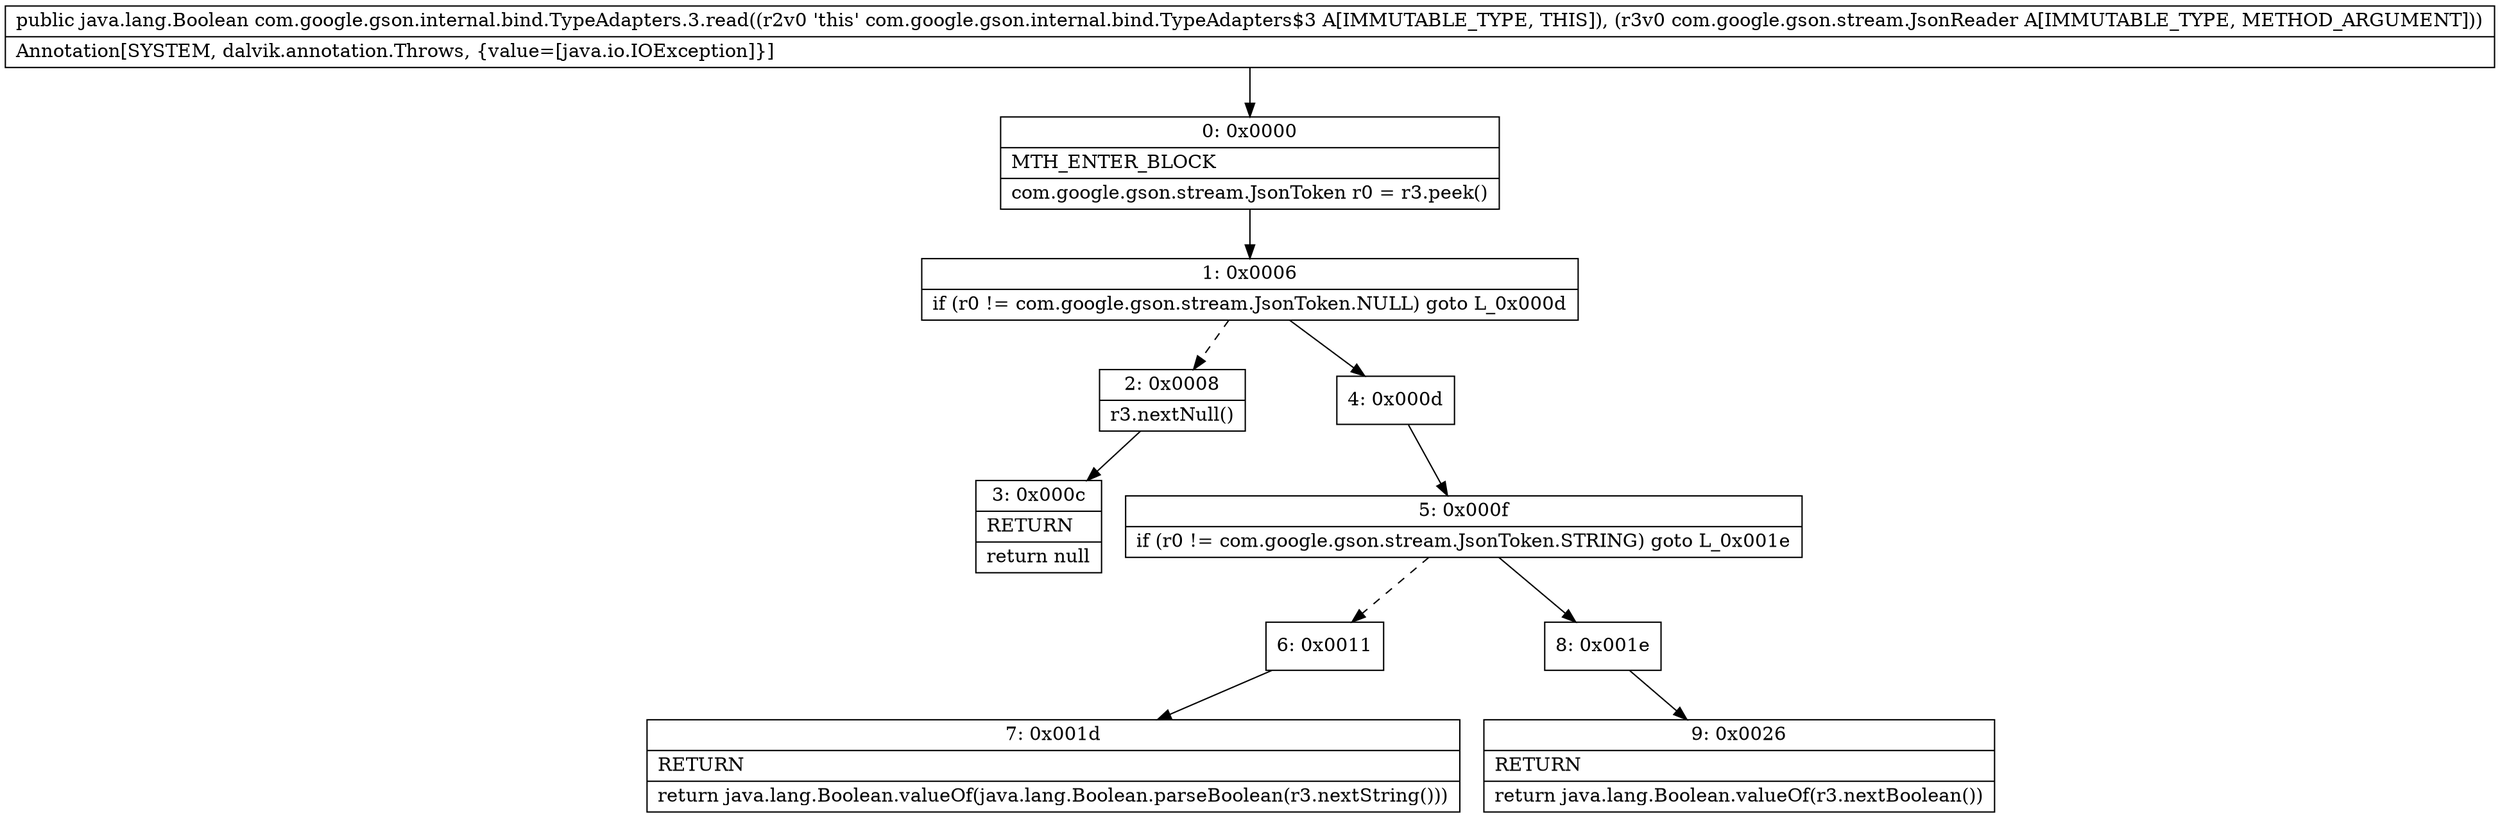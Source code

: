 digraph "CFG forcom.google.gson.internal.bind.TypeAdapters.3.read(Lcom\/google\/gson\/stream\/JsonReader;)Ljava\/lang\/Boolean;" {
Node_0 [shape=record,label="{0\:\ 0x0000|MTH_ENTER_BLOCK\l|com.google.gson.stream.JsonToken r0 = r3.peek()\l}"];
Node_1 [shape=record,label="{1\:\ 0x0006|if (r0 != com.google.gson.stream.JsonToken.NULL) goto L_0x000d\l}"];
Node_2 [shape=record,label="{2\:\ 0x0008|r3.nextNull()\l}"];
Node_3 [shape=record,label="{3\:\ 0x000c|RETURN\l|return null\l}"];
Node_4 [shape=record,label="{4\:\ 0x000d}"];
Node_5 [shape=record,label="{5\:\ 0x000f|if (r0 != com.google.gson.stream.JsonToken.STRING) goto L_0x001e\l}"];
Node_6 [shape=record,label="{6\:\ 0x0011}"];
Node_7 [shape=record,label="{7\:\ 0x001d|RETURN\l|return java.lang.Boolean.valueOf(java.lang.Boolean.parseBoolean(r3.nextString()))\l}"];
Node_8 [shape=record,label="{8\:\ 0x001e}"];
Node_9 [shape=record,label="{9\:\ 0x0026|RETURN\l|return java.lang.Boolean.valueOf(r3.nextBoolean())\l}"];
MethodNode[shape=record,label="{public java.lang.Boolean com.google.gson.internal.bind.TypeAdapters.3.read((r2v0 'this' com.google.gson.internal.bind.TypeAdapters$3 A[IMMUTABLE_TYPE, THIS]), (r3v0 com.google.gson.stream.JsonReader A[IMMUTABLE_TYPE, METHOD_ARGUMENT]))  | Annotation[SYSTEM, dalvik.annotation.Throws, \{value=[java.io.IOException]\}]\l}"];
MethodNode -> Node_0;
Node_0 -> Node_1;
Node_1 -> Node_2[style=dashed];
Node_1 -> Node_4;
Node_2 -> Node_3;
Node_4 -> Node_5;
Node_5 -> Node_6[style=dashed];
Node_5 -> Node_8;
Node_6 -> Node_7;
Node_8 -> Node_9;
}

